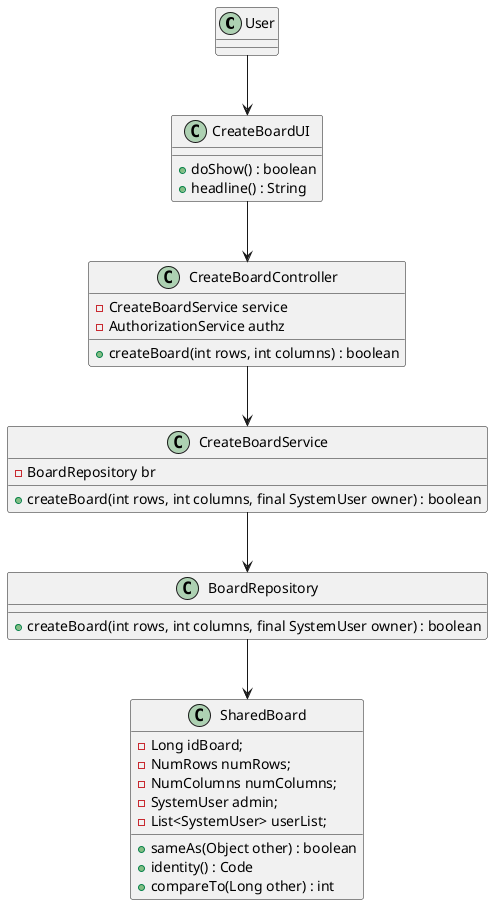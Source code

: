 @startuml
class User {
}

class BoardRepository {
    +createBoard(int rows, int columns, final SystemUser owner) : boolean
}

class CreateBoardUI {
    +doShow() : boolean
    +headline() : String
}

class CreateBoardController {
    -CreateBoardService service
    -AuthorizationService authz
    +createBoard(int rows, int columns) : boolean
}

class CreateBoardService {
    -BoardRepository br
    +createBoard(int rows, int columns, final SystemUser owner) : boolean
}

class SharedBoard {
    - Long idBoard;
    - NumRows numRows;
    - NumColumns numColumns;
    - SystemUser admin;
    - List<SystemUser> userList;
    + sameAs(Object other) : boolean
    + identity() : Code
    + compareTo(Long other) : int
}

User --> CreateBoardUI
CreateBoardUI --> CreateBoardController
CreateBoardController --> CreateBoardService
CreateBoardService --> BoardRepository
BoardRepository --> SharedBoard
@enduml
